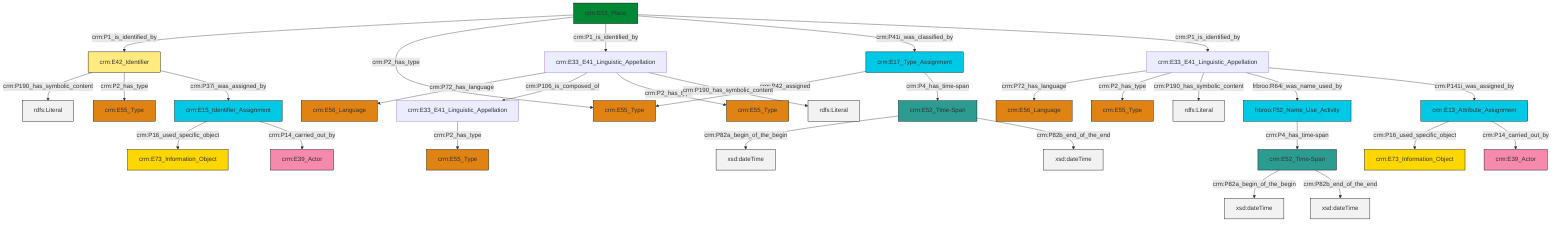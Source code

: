 graph TD
classDef Literal fill:#f2f2f2,stroke:#000000;
classDef CRM_Entity fill:#FFFFFF,stroke:#000000;
classDef Temporal_Entity fill:#00C9E6, stroke:#000000;
classDef Type fill:#E18312, stroke:#000000;
classDef Time-Span fill:#2C9C91, stroke:#000000;
classDef Appellation fill:#FFEB7F, stroke:#000000;
classDef Place fill:#008836, stroke:#000000;
classDef Persistent_Item fill:#B266B2, stroke:#000000;
classDef Conceptual_Object fill:#FFD700, stroke:#000000;
classDef Physical_Thing fill:#D2B48C, stroke:#000000;
classDef Actor fill:#f58aad, stroke:#000000;
classDef PC_Classes fill:#4ce600, stroke:#000000;
classDef Multi fill:#cccccc,stroke:#000000;

0["crm:E53_Place"]:::Place -->|crm:P1_is_identified_by| 1["crm:E42_Identifier"]:::Appellation
6["crm:E33_E41_Linguistic_Appellation"]:::Default -->|crm:P72_has_language| 7["crm:E56_Language"]:::Type
8["crm:E52_Time-Span"]:::Time-Span -->|crm:P82a_begin_of_the_begin| 9[xsd:dateTime]:::Literal
0["crm:E53_Place"]:::Place -->|crm:P2_has_type| 14["crm:E55_Type"]:::Type
0["crm:E53_Place"]:::Place -->|crm:P1_is_identified_by| 15["crm:E33_E41_Linguistic_Appellation"]:::Default
18["crm:E15_Identifier_Assignment"]:::Temporal_Entity -->|crm:P16_used_specific_object| 2["crm:E73_Information_Object"]:::Conceptual_Object
15["crm:E33_E41_Linguistic_Appellation"]:::Default -->|crm:P72_has_language| 20["crm:E56_Language"]:::Type
15["crm:E33_E41_Linguistic_Appellation"]:::Default -->|crm:P106_is_composed_of| 23["crm:E33_E41_Linguistic_Appellation"]:::Default
25["crm:E13_Attribute_Assignment"]:::Temporal_Entity -->|crm:P16_used_specific_object| 10["crm:E73_Information_Object"]:::Conceptual_Object
0["crm:E53_Place"]:::Place -->|crm:P41i_was_classified_by| 29["crm:E17_Type_Assignment"]:::Temporal_Entity
29["crm:E17_Type_Assignment"]:::Temporal_Entity -->|crm:P42_assigned| 14["crm:E55_Type"]:::Type
25["crm:E13_Attribute_Assignment"]:::Temporal_Entity -->|crm:P14_carried_out_by| 27["crm:E39_Actor"]:::Actor
6["crm:E33_E41_Linguistic_Appellation"]:::Default -->|crm:P2_has_type| 12["crm:E55_Type"]:::Type
8["crm:E52_Time-Span"]:::Time-Span -->|crm:P82b_end_of_the_end| 33[xsd:dateTime]:::Literal
6["crm:E33_E41_Linguistic_Appellation"]:::Default -->|crm:P190_has_symbolic_content| 36[rdfs:Literal]:::Literal
29["crm:E17_Type_Assignment"]:::Temporal_Entity -->|crm:P4_has_time-span| 8["crm:E52_Time-Span"]:::Time-Span
6["crm:E33_E41_Linguistic_Appellation"]:::Default -->|frbroo:R64i_was_name_used_by| 38["frbroo:F52_Name_Use_Activity"]:::Temporal_Entity
6["crm:E33_E41_Linguistic_Appellation"]:::Default -->|crm:P141i_was_assigned_by| 25["crm:E13_Attribute_Assignment"]:::Temporal_Entity
41["crm:E52_Time-Span"]:::Time-Span -->|crm:P82a_begin_of_the_begin| 42[xsd:dateTime]:::Literal
18["crm:E15_Identifier_Assignment"]:::Temporal_Entity -->|crm:P14_carried_out_by| 4["crm:E39_Actor"]:::Actor
15["crm:E33_E41_Linguistic_Appellation"]:::Default -->|crm:P2_has_type| 21["crm:E55_Type"]:::Type
23["crm:E33_E41_Linguistic_Appellation"]:::Default -->|crm:P2_has_type| 34["crm:E55_Type"]:::Type
1["crm:E42_Identifier"]:::Appellation -->|crm:P190_has_symbolic_content| 48[rdfs:Literal]:::Literal
0["crm:E53_Place"]:::Place -->|crm:P1_is_identified_by| 6["crm:E33_E41_Linguistic_Appellation"]:::Default
1["crm:E42_Identifier"]:::Appellation -->|crm:P2_has_type| 43["crm:E55_Type"]:::Type
1["crm:E42_Identifier"]:::Appellation -->|crm:P37i_was_assigned_by| 18["crm:E15_Identifier_Assignment"]:::Temporal_Entity
38["frbroo:F52_Name_Use_Activity"]:::Temporal_Entity -->|crm:P4_has_time-span| 41["crm:E52_Time-Span"]:::Time-Span
15["crm:E33_E41_Linguistic_Appellation"]:::Default -->|crm:P190_has_symbolic_content| 51[rdfs:Literal]:::Literal
41["crm:E52_Time-Span"]:::Time-Span -->|crm:P82b_end_of_the_end| 52[xsd:dateTime]:::Literal